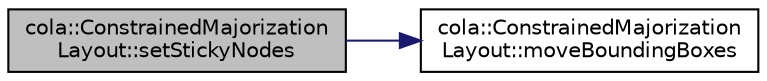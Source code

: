 digraph "cola::ConstrainedMajorizationLayout::setStickyNodes"
{
  edge [fontname="Helvetica",fontsize="10",labelfontname="Helvetica",labelfontsize="10"];
  node [fontname="Helvetica",fontsize="10",shape=record];
  rankdir="LR";
  Node26 [label="cola::ConstrainedMajorization\lLayout::setStickyNodes",height=0.2,width=0.4,color="black", fillcolor="grey75", style="filled", fontcolor="black"];
  Node26 -> Node27 [color="midnightblue",fontsize="10",style="solid",fontname="Helvetica"];
  Node27 [label="cola::ConstrainedMajorization\lLayout::moveBoundingBoxes",height=0.2,width=0.4,color="black", fillcolor="white", style="filled",URL="$classcola_1_1ConstrainedMajorizationLayout.html#aa987e981505caa8aa98a42d8f8a0209e"];
}
